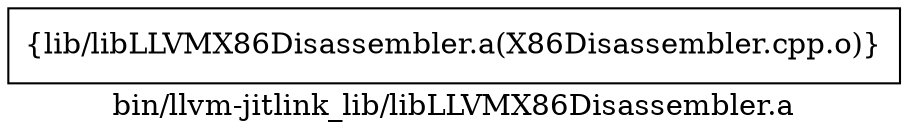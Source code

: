 digraph "bin/llvm-jitlink_lib/libLLVMX86Disassembler.a" {
	label="bin/llvm-jitlink_lib/libLLVMX86Disassembler.a";
	rankdir=LR;

	Node0x555a84bfb648 [shape=record,shape=box,group=0,label="{lib/libLLVMX86Disassembler.a(X86Disassembler.cpp.o)}"];
}
